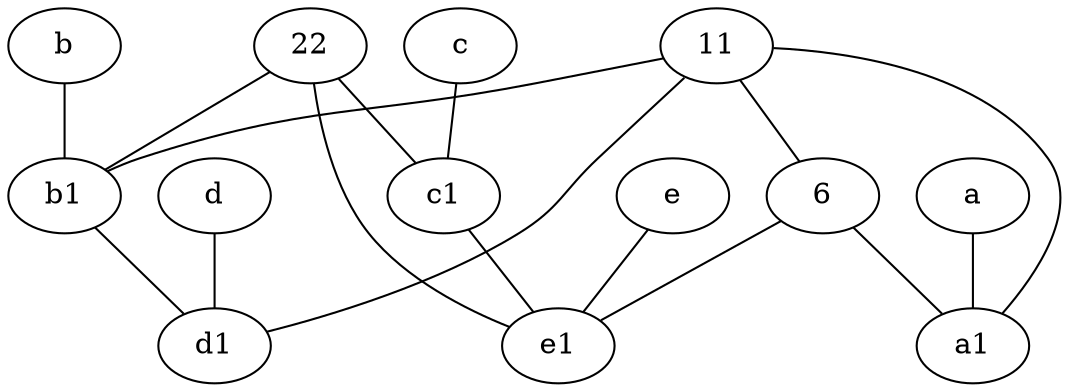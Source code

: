 graph {
	node [labelfontsize=50]
	d1 [labelfontsize=50 pos="3,5!"]
	b [labelfontsize=50 pos="10,4!"]
	22 [labelfontsize=50]
	d [labelfontsize=50 pos="2,5!"]
	e1 [labelfontsize=50 pos="7,7!"]
	c1 [labelfontsize=50 pos="4.5,3!"]
	b1 [labelfontsize=50 pos="9,4!"]
	6 [labelfontsize=50]
	e [labelfontsize=50 pos="7,9!"]
	c [labelfontsize=50 pos="4.5,2!"]
	11 [labelfontsize=50]
	a1 [labelfontsize=50 pos="8,3!"]
	a [labelfontsize=50 pos="8,2!"]
	22 -- e1
	11 -- 6
	6 -- a1
	c -- c1
	e -- e1
	c1 -- e1
	22 -- b1
	b1 -- d1
	11 -- a1
	22 -- c1
	d -- d1
	b -- b1
	a -- a1
	6 -- e1
	11 -- d1
	11 -- b1
}
